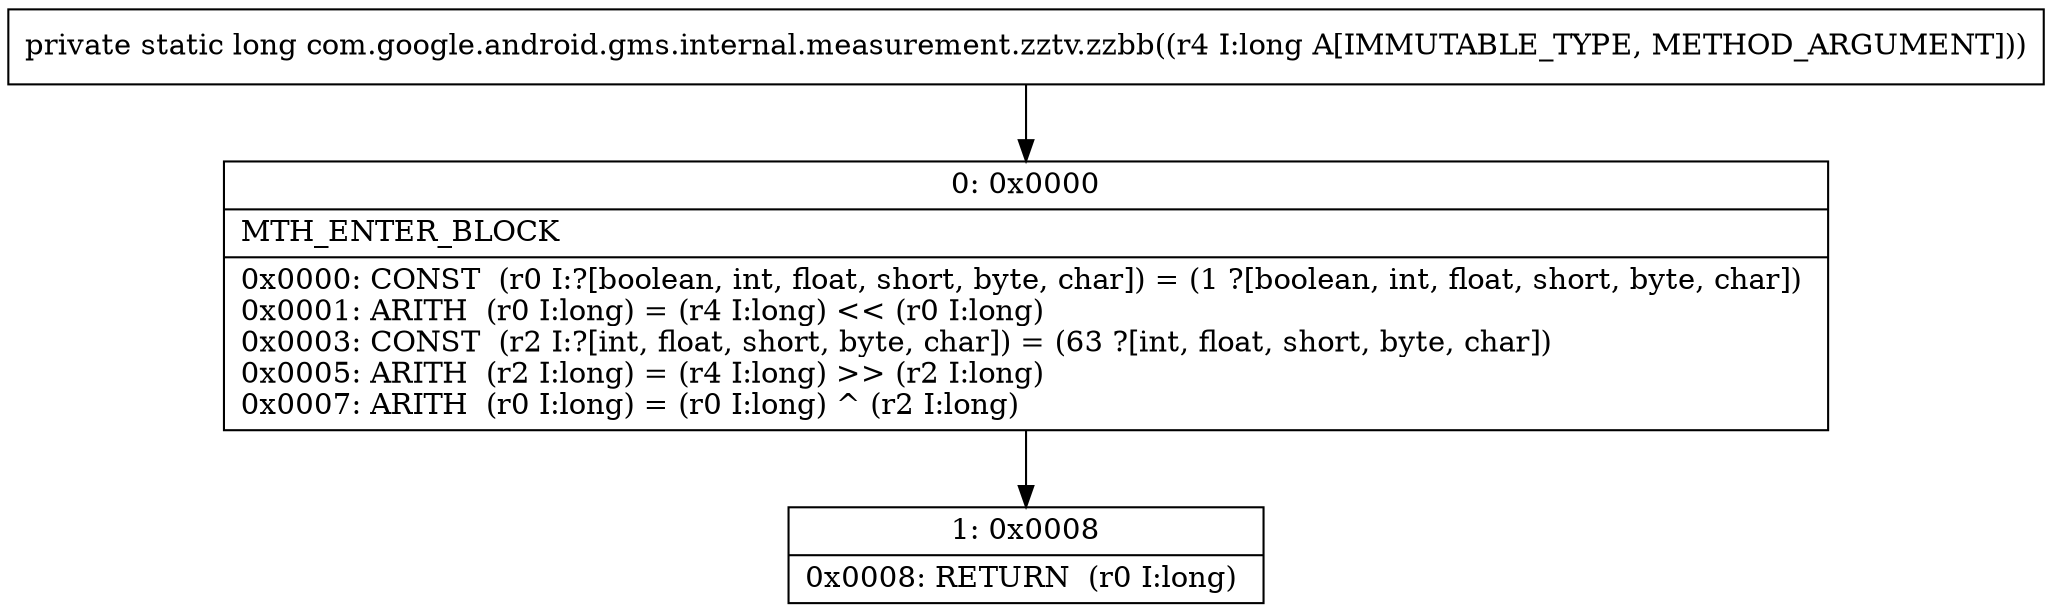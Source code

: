 digraph "CFG forcom.google.android.gms.internal.measurement.zztv.zzbb(J)J" {
Node_0 [shape=record,label="{0\:\ 0x0000|MTH_ENTER_BLOCK\l|0x0000: CONST  (r0 I:?[boolean, int, float, short, byte, char]) = (1 ?[boolean, int, float, short, byte, char]) \l0x0001: ARITH  (r0 I:long) = (r4 I:long) \<\< (r0 I:long) \l0x0003: CONST  (r2 I:?[int, float, short, byte, char]) = (63 ?[int, float, short, byte, char]) \l0x0005: ARITH  (r2 I:long) = (r4 I:long) \>\> (r2 I:long) \l0x0007: ARITH  (r0 I:long) = (r0 I:long) ^ (r2 I:long) \l}"];
Node_1 [shape=record,label="{1\:\ 0x0008|0x0008: RETURN  (r0 I:long) \l}"];
MethodNode[shape=record,label="{private static long com.google.android.gms.internal.measurement.zztv.zzbb((r4 I:long A[IMMUTABLE_TYPE, METHOD_ARGUMENT])) }"];
MethodNode -> Node_0;
Node_0 -> Node_1;
}

